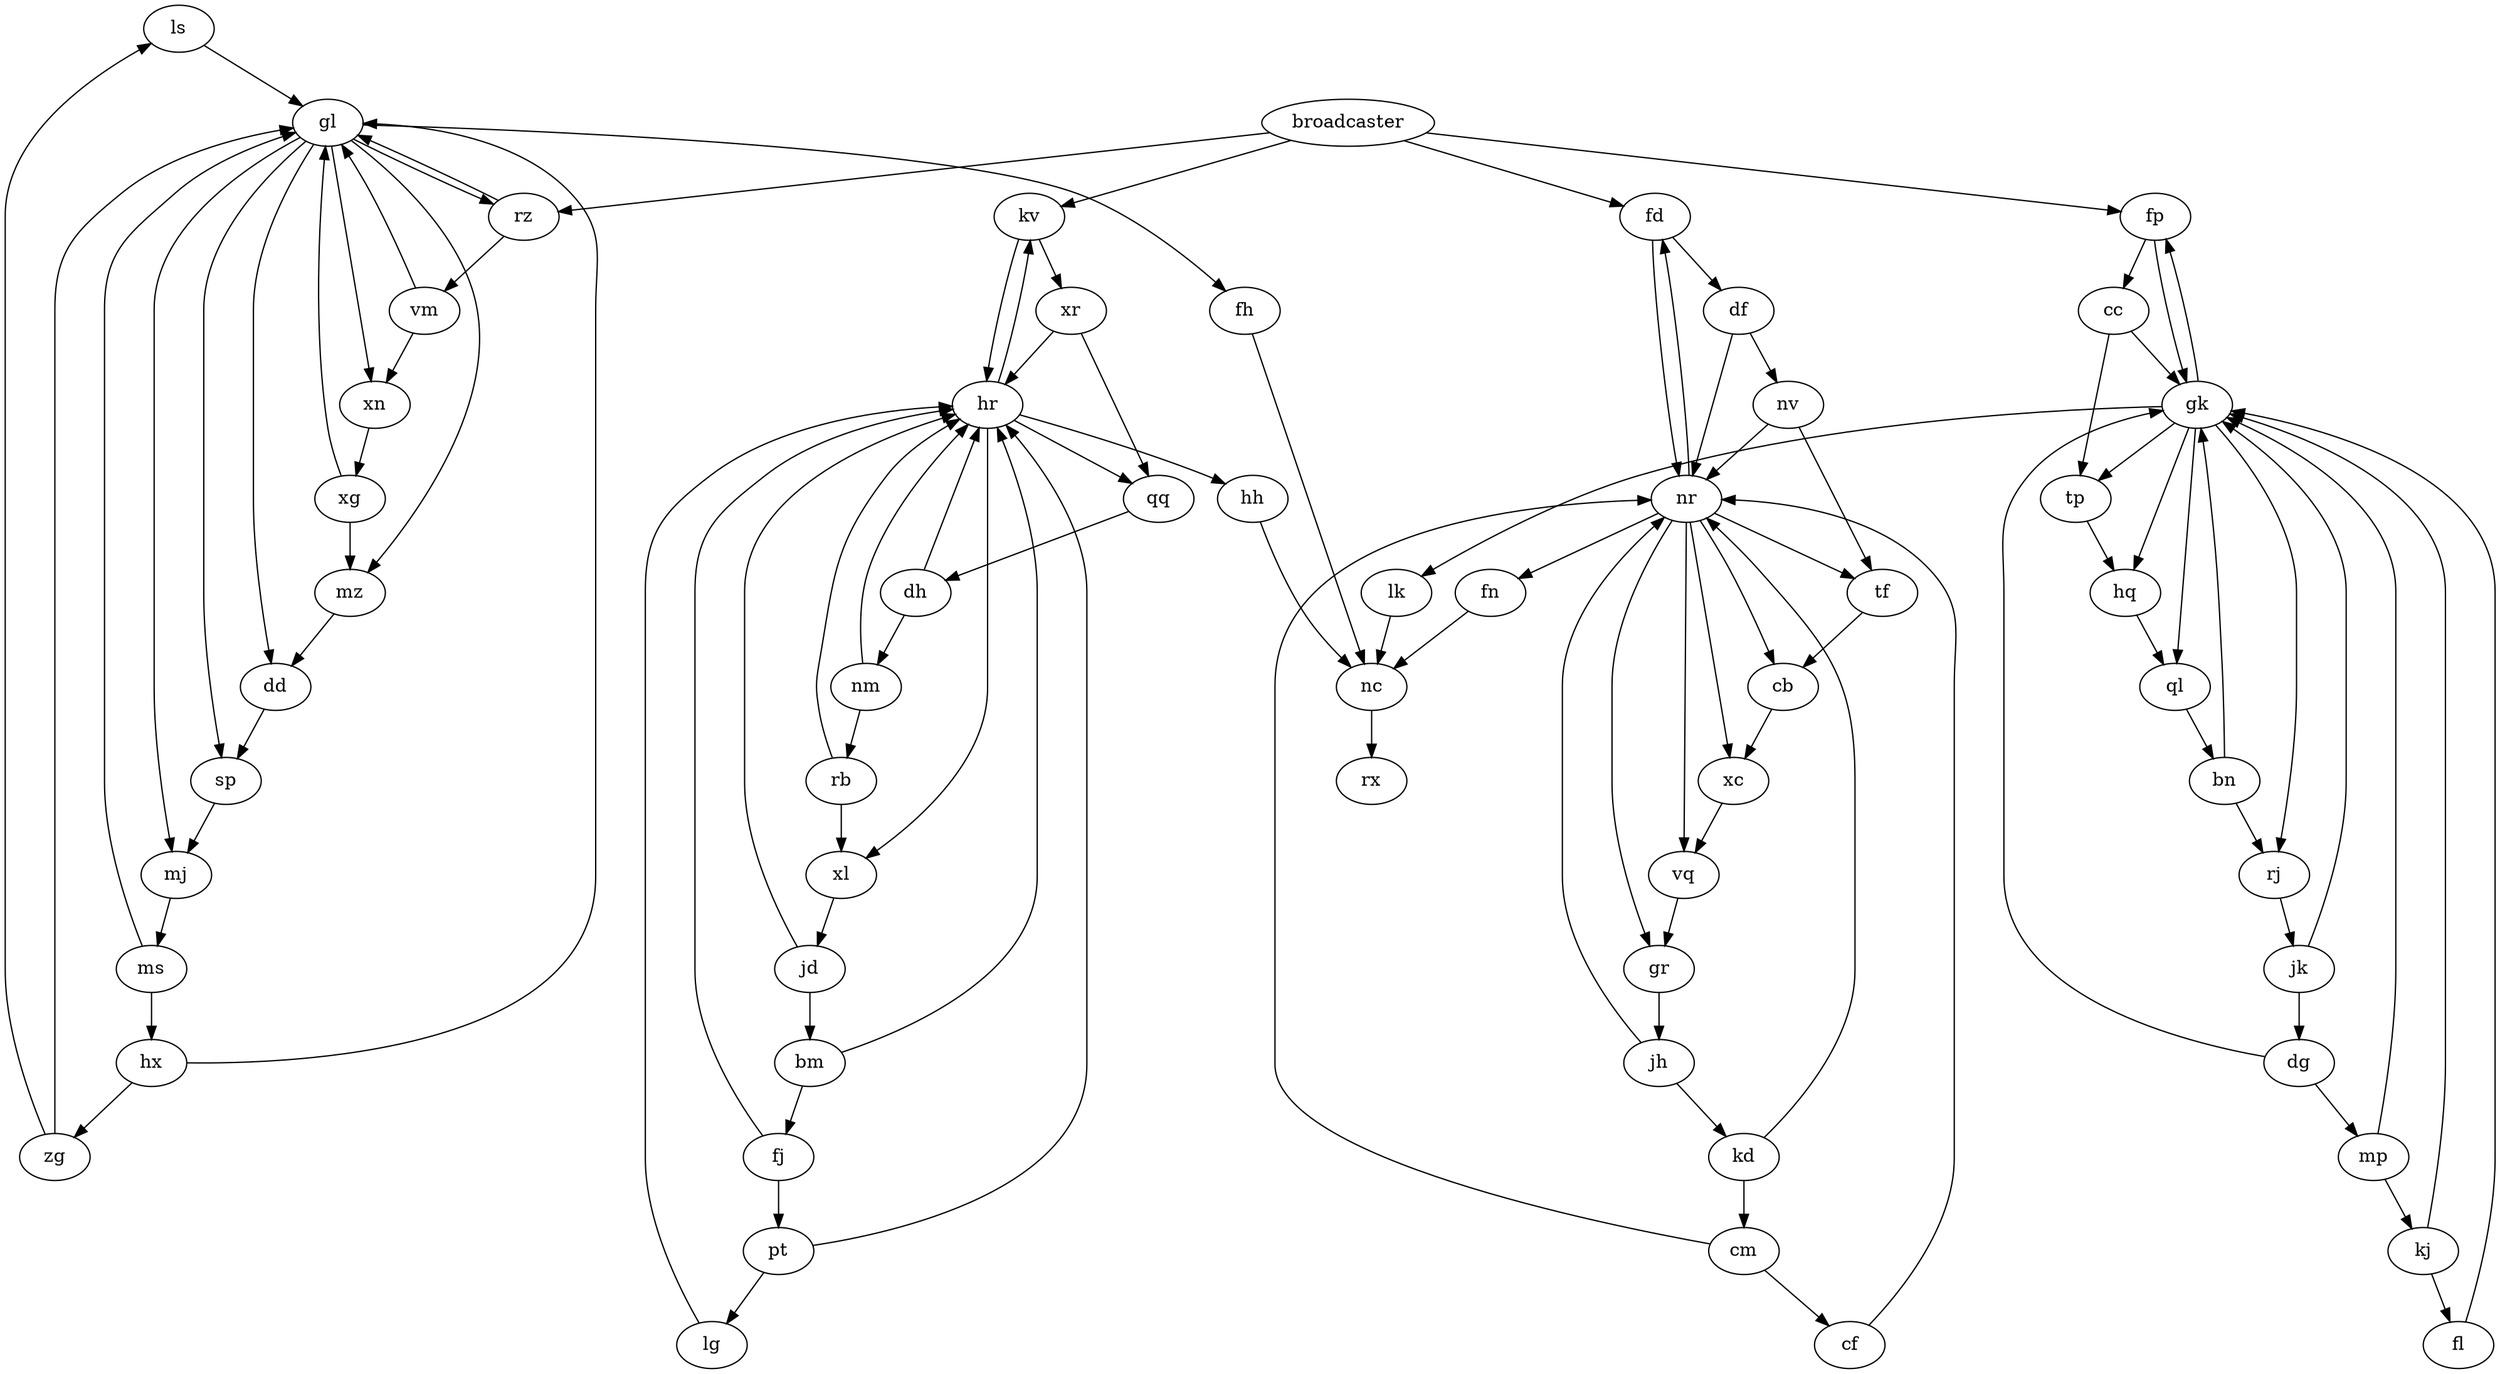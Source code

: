 digraph {
  ls -> gl
  rz -> {vm, gl}
  broadcaster -> {rz, fp, kv, fd}
  ql -> bn
  bm -> {hr, fj}
  fp -> {cc, gk}
  lk -> nc
  xg -> {gl, mz}
  dg -> {gk, mp}
  zg -> {ls, gl}
  lg -> hr
  pt -> {lg, hr}
  sp -> mj
  ms -> {gl, hx}
  kj -> {fl, gk}
  bn -> {rj, gk}
  xc -> vq
  fl -> gk
  dh -> {hr, nm}
  jk -> {gk, dg}
  tf -> cb
  kd -> {cm, nr}
  hr -> {hh, kv, xl, qq}
  kv -> {xr, hr}
  hq -> ql
  fn -> nc
  vm -> {gl, xn}
  jh -> {nr, kd}
  mz -> dd
  tp -> hq
  cf -> nr
  gr -> jh
  jd -> {hr, bm}
  xr -> {qq, hr}
  cm -> {nr, cf}
  fh -> nc
  rb -> {xl, hr}
  nc -> rx
  mp -> {gk, kj}
  nr -> {fd, gr, fn, cb, tf, xc, vq}
  gl -> {fh, xn, sp, mz, rz, mj, dd}
  rj -> jk
  hh -> nc
  fd -> {nr, df}
  gk -> {lk, tp, fp, ql, hq, rj}
  fj -> {pt, hr}
  qq -> dh
  df -> {nr, nv}
  mj -> ms
  xn -> xg
  cc -> {gk, tp}
  nm -> {rb, hr}
  dd -> sp
  vq -> gr
  cb -> xc
  nv -> {tf, nr}
  xl -> jd
  hx -> {gl, zg}
}

